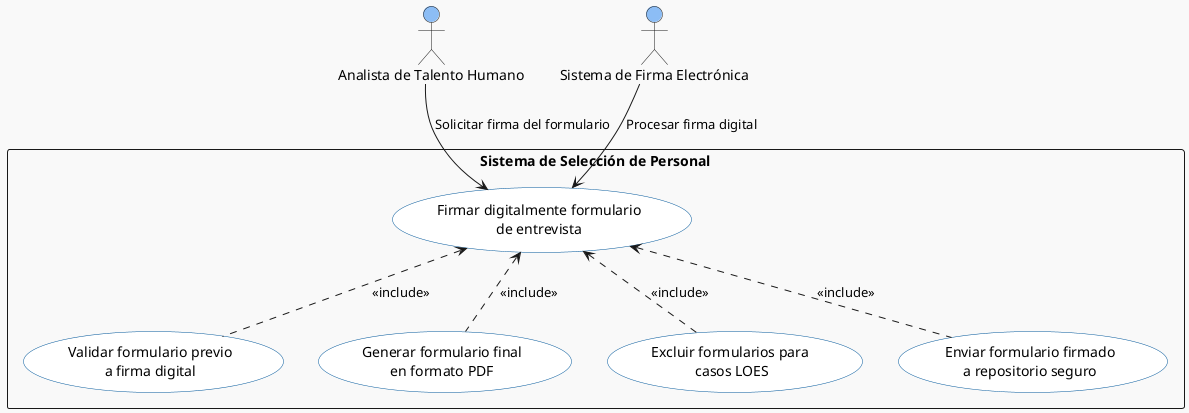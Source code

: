 @startuml
skinparam backgroundColor #F9F9F9
skinparam actorBackgroundColor #8CBDF5
skinparam usecaseBackgroundColor #FFFFFF
skinparam usecaseBorderColor #01579B

top to bottom direction

actor "Analista de Talento Humano" as ActorAnalista
actor "Sistema de Firma Electrónica" as SistemaFirma

rectangle "Sistema de Selección de Personal" as Sistema {
  usecase "Firmar digitalmente formulario\nde entrevista" as UC13_MAIN
  usecase "Validar formulario previo\na firma digital" as UC13_VALIDAR
  usecase "Generar formulario final\nen formato PDF" as UC13_GENERAR_PDF
  usecase "Excluir formularios para \ncasos LOES" as UC13_EXCLUIR
  usecase "Enviar formulario firmado\na repositorio seguro" as UC13_ENVIAR
}

UC13_MAIN <.. UC13_VALIDAR : <<include>>
UC13_MAIN <.. UC13_GENERAR_PDF : <<include>>
UC13_MAIN <.. UC13_EXCLUIR : <<include>>
UC13_MAIN <.. UC13_ENVIAR : <<include>>

ActorAnalista --> UC13_MAIN : "Solicitar firma del formulario"
SistemaFirma --> UC13_MAIN : "Procesar firma digital"

@enduml